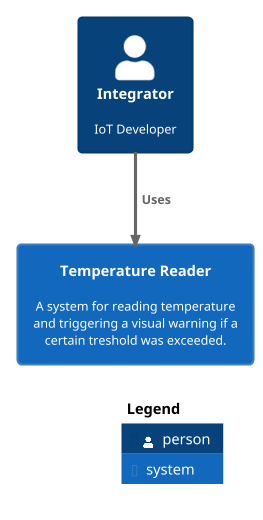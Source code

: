 @startuml c4_iot_context
!theme cerulean-outline
!include <C4/C4_Context>

'title System Context diagram for Temperature Reader

Person(Integrator, "Integrator", "IoT Developer")

System(Temperature_Reader, "Temperature Reader", "A system for reading temperature and triggering a visual warning if a certain treshold was exceeded.")

Rel(Integrator, Temperature_Reader, "Uses")

SHOW_LEGEND()

@enduml
